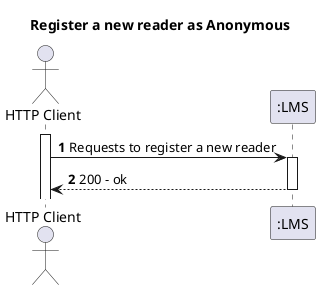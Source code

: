 @startuml
'https://plantuml.com/sequence-diagram
autoactivate on
autonumber

title Register a new reader as Anonymous

actor "HTTP Client" as Anonymous
participant ":LMS" as System


activate Anonymous

Anonymous -> System: Requests to register a new reader

System --> Anonymous: 200 - ok

@enduml
